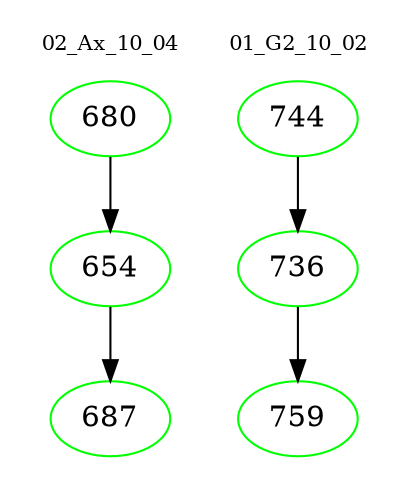 digraph{
subgraph cluster_0 {
color = white
label = "02_Ax_10_04";
fontsize=10;
T0_680 [label="680", color="green"]
T0_680 -> T0_654 [color="black"]
T0_654 [label="654", color="green"]
T0_654 -> T0_687 [color="black"]
T0_687 [label="687", color="green"]
}
subgraph cluster_1 {
color = white
label = "01_G2_10_02";
fontsize=10;
T1_744 [label="744", color="green"]
T1_744 -> T1_736 [color="black"]
T1_736 [label="736", color="green"]
T1_736 -> T1_759 [color="black"]
T1_759 [label="759", color="green"]
}
}
